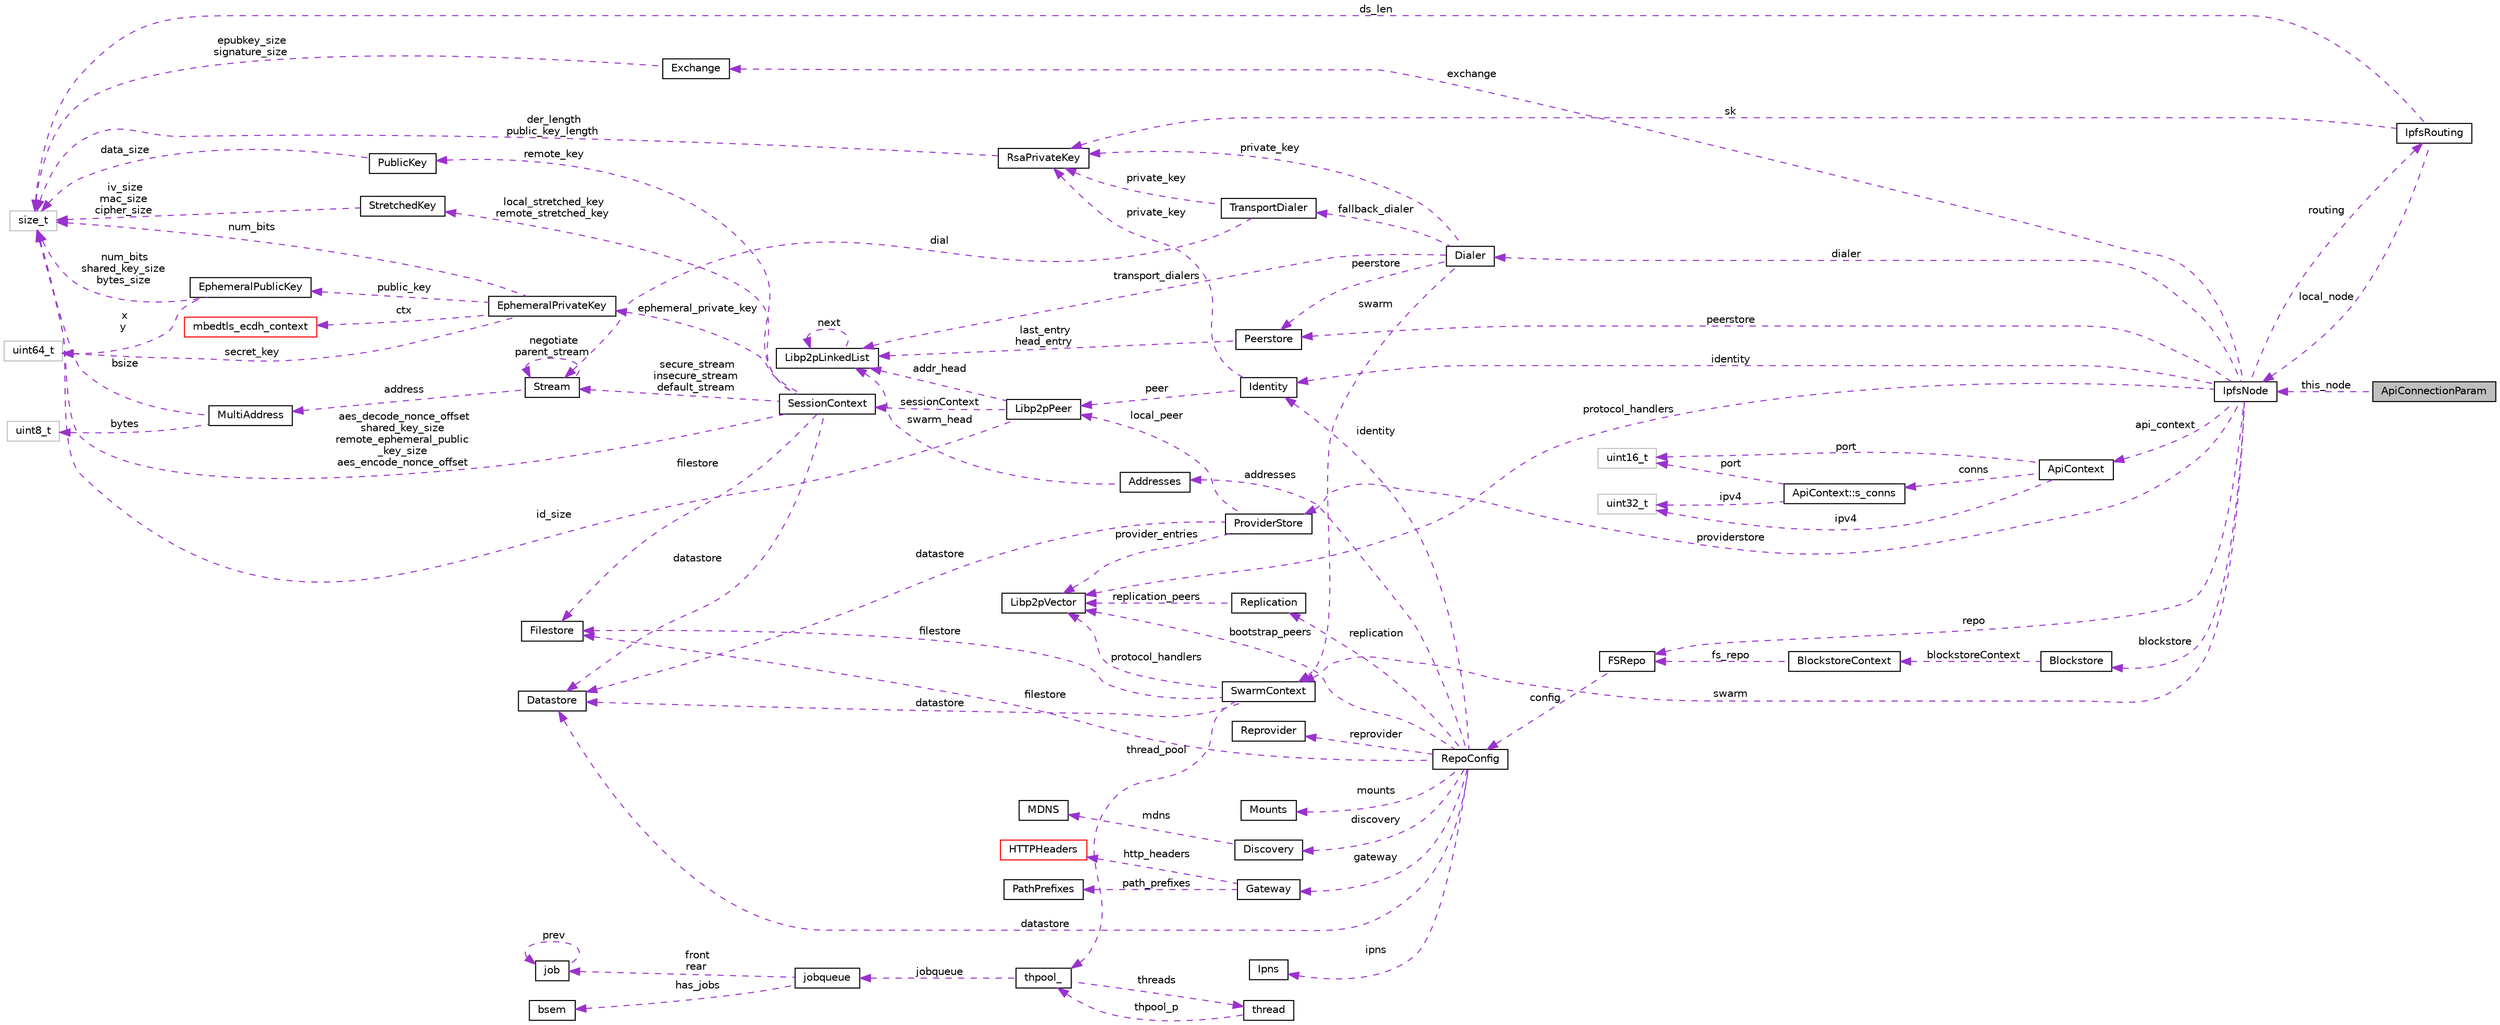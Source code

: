 digraph "ApiConnectionParam"
{
  edge [fontname="Helvetica",fontsize="10",labelfontname="Helvetica",labelfontsize="10"];
  node [fontname="Helvetica",fontsize="10",shape=record];
  rankdir="LR";
  Node1 [label="ApiConnectionParam",height=0.2,width=0.4,color="black", fillcolor="grey75", style="filled", fontcolor="black"];
  Node2 -> Node1 [dir="back",color="darkorchid3",fontsize="10",style="dashed",label=" this_node" ,fontname="Helvetica"];
  Node2 [label="IpfsNode",height=0.2,width=0.4,color="black", fillcolor="white", style="filled",URL="$struct_ipfs_node.html"];
  Node3 -> Node2 [dir="back",color="darkorchid3",fontsize="10",style="dashed",label=" protocol_handlers" ,fontname="Helvetica"];
  Node3 [label="Libp2pVector",height=0.2,width=0.4,color="black", fillcolor="white", style="filled",URL="$struct_libp2p_vector.html"];
  Node4 -> Node2 [dir="back",color="darkorchid3",fontsize="10",style="dashed",label=" identity" ,fontname="Helvetica"];
  Node4 [label="Identity",height=0.2,width=0.4,color="black", fillcolor="white", style="filled",URL="$struct_identity.html"];
  Node5 -> Node4 [dir="back",color="darkorchid3",fontsize="10",style="dashed",label=" peer" ,fontname="Helvetica"];
  Node5 [label="Libp2pPeer",height=0.2,width=0.4,color="black", fillcolor="white", style="filled",URL="$struct_libp2p_peer.html"];
  Node6 -> Node5 [dir="back",color="darkorchid3",fontsize="10",style="dashed",label=" sessionContext" ,fontname="Helvetica"];
  Node6 [label="SessionContext",height=0.2,width=0.4,color="black", fillcolor="white", style="filled",URL="$struct_session_context.html"];
  Node7 -> Node6 [dir="back",color="darkorchid3",fontsize="10",style="dashed",label=" ephemeral_private_key" ,fontname="Helvetica"];
  Node7 [label="EphemeralPrivateKey",height=0.2,width=0.4,color="black", fillcolor="white", style="filled",URL="$struct_ephemeral_private_key.html"];
  Node8 -> Node7 [dir="back",color="darkorchid3",fontsize="10",style="dashed",label=" secret_key" ,fontname="Helvetica"];
  Node8 [label="uint64_t",height=0.2,width=0.4,color="grey75", fillcolor="white", style="filled"];
  Node9 -> Node7 [dir="back",color="darkorchid3",fontsize="10",style="dashed",label=" public_key" ,fontname="Helvetica"];
  Node9 [label="EphemeralPublicKey",height=0.2,width=0.4,color="black", fillcolor="white", style="filled",URL="$struct_ephemeral_public_key.html"];
  Node8 -> Node9 [dir="back",color="darkorchid3",fontsize="10",style="dashed",label=" x\ny" ,fontname="Helvetica"];
  Node10 -> Node9 [dir="back",color="darkorchid3",fontsize="10",style="dashed",label=" num_bits\nshared_key_size\nbytes_size" ,fontname="Helvetica"];
  Node10 [label="size_t",height=0.2,width=0.4,color="grey75", fillcolor="white", style="filled"];
  Node10 -> Node7 [dir="back",color="darkorchid3",fontsize="10",style="dashed",label=" num_bits" ,fontname="Helvetica"];
  Node11 -> Node7 [dir="back",color="darkorchid3",fontsize="10",style="dashed",label=" ctx" ,fontname="Helvetica"];
  Node11 [label="mbedtls_ecdh_context",height=0.2,width=0.4,color="red", fillcolor="white", style="filled",URL="$structmbedtls__ecdh__context.html",tooltip="ECDH context structure. "];
  Node16 -> Node6 [dir="back",color="darkorchid3",fontsize="10",style="dashed",label=" local_stretched_key\nremote_stretched_key" ,fontname="Helvetica"];
  Node16 [label="StretchedKey",height=0.2,width=0.4,color="black", fillcolor="white", style="filled",URL="$struct_stretched_key.html"];
  Node10 -> Node16 [dir="back",color="darkorchid3",fontsize="10",style="dashed",label=" iv_size\nmac_size\ncipher_size" ,fontname="Helvetica"];
  Node17 -> Node6 [dir="back",color="darkorchid3",fontsize="10",style="dashed",label=" remote_key" ,fontname="Helvetica"];
  Node17 [label="PublicKey",height=0.2,width=0.4,color="black", fillcolor="white", style="filled",URL="$struct_public_key.html"];
  Node10 -> Node17 [dir="back",color="darkorchid3",fontsize="10",style="dashed",label=" data_size" ,fontname="Helvetica"];
  Node18 -> Node6 [dir="back",color="darkorchid3",fontsize="10",style="dashed",label=" filestore" ,fontname="Helvetica"];
  Node18 [label="Filestore",height=0.2,width=0.4,color="black", fillcolor="white", style="filled",URL="$struct_filestore.html"];
  Node10 -> Node6 [dir="back",color="darkorchid3",fontsize="10",style="dashed",label=" aes_decode_nonce_offset\nshared_key_size\nremote_ephemeral_public\l_key_size\naes_encode_nonce_offset" ,fontname="Helvetica"];
  Node19 -> Node6 [dir="back",color="darkorchid3",fontsize="10",style="dashed",label=" datastore" ,fontname="Helvetica"];
  Node19 [label="Datastore",height=0.2,width=0.4,color="black", fillcolor="white", style="filled",URL="$struct_datastore.html"];
  Node20 -> Node6 [dir="back",color="darkorchid3",fontsize="10",style="dashed",label=" secure_stream\ninsecure_stream\ndefault_stream" ,fontname="Helvetica"];
  Node20 [label="Stream",height=0.2,width=0.4,color="black", fillcolor="white", style="filled",URL="$struct_stream.html"];
  Node21 -> Node20 [dir="back",color="darkorchid3",fontsize="10",style="dashed",label=" address" ,fontname="Helvetica"];
  Node21 [label="MultiAddress",height=0.2,width=0.4,color="black", fillcolor="white", style="filled",URL="$struct_multi_address.html"];
  Node22 -> Node21 [dir="back",color="darkorchid3",fontsize="10",style="dashed",label=" bytes" ,fontname="Helvetica"];
  Node22 [label="uint8_t",height=0.2,width=0.4,color="grey75", fillcolor="white", style="filled"];
  Node10 -> Node21 [dir="back",color="darkorchid3",fontsize="10",style="dashed",label=" bsize" ,fontname="Helvetica"];
  Node20 -> Node20 [dir="back",color="darkorchid3",fontsize="10",style="dashed",label=" negotiate\nparent_stream" ,fontname="Helvetica"];
  Node23 -> Node5 [dir="back",color="darkorchid3",fontsize="10",style="dashed",label=" addr_head" ,fontname="Helvetica"];
  Node23 [label="Libp2pLinkedList",height=0.2,width=0.4,color="black", fillcolor="white", style="filled",URL="$struct_libp2p_linked_list.html"];
  Node23 -> Node23 [dir="back",color="darkorchid3",fontsize="10",style="dashed",label=" next" ,fontname="Helvetica"];
  Node10 -> Node5 [dir="back",color="darkorchid3",fontsize="10",style="dashed",label=" id_size" ,fontname="Helvetica"];
  Node24 -> Node4 [dir="back",color="darkorchid3",fontsize="10",style="dashed",label=" private_key" ,fontname="Helvetica"];
  Node24 [label="RsaPrivateKey",height=0.2,width=0.4,color="black", fillcolor="white", style="filled",URL="$struct_rsa_private_key.html"];
  Node10 -> Node24 [dir="back",color="darkorchid3",fontsize="10",style="dashed",label=" der_length\npublic_key_length" ,fontname="Helvetica"];
  Node25 -> Node2 [dir="back",color="darkorchid3",fontsize="10",style="dashed",label=" routing" ,fontname="Helvetica"];
  Node25 [label="IpfsRouting",height=0.2,width=0.4,color="black", fillcolor="white", style="filled",URL="$struct_ipfs_routing.html"];
  Node2 -> Node25 [dir="back",color="darkorchid3",fontsize="10",style="dashed",label=" local_node" ,fontname="Helvetica"];
  Node24 -> Node25 [dir="back",color="darkorchid3",fontsize="10",style="dashed",label=" sk" ,fontname="Helvetica"];
  Node10 -> Node25 [dir="back",color="darkorchid3",fontsize="10",style="dashed",label=" ds_len" ,fontname="Helvetica"];
  Node26 -> Node2 [dir="back",color="darkorchid3",fontsize="10",style="dashed",label=" providerstore" ,fontname="Helvetica"];
  Node26 [label="ProviderStore",height=0.2,width=0.4,color="black", fillcolor="white", style="filled",URL="$struct_provider_store.html"];
  Node3 -> Node26 [dir="back",color="darkorchid3",fontsize="10",style="dashed",label=" provider_entries" ,fontname="Helvetica"];
  Node5 -> Node26 [dir="back",color="darkorchid3",fontsize="10",style="dashed",label=" local_peer" ,fontname="Helvetica"];
  Node19 -> Node26 [dir="back",color="darkorchid3",fontsize="10",style="dashed",label=" datastore" ,fontname="Helvetica"];
  Node27 -> Node2 [dir="back",color="darkorchid3",fontsize="10",style="dashed",label=" dialer" ,fontname="Helvetica"];
  Node27 [label="Dialer",height=0.2,width=0.4,color="black", fillcolor="white", style="filled",URL="$struct_dialer.html"];
  Node28 -> Node27 [dir="back",color="darkorchid3",fontsize="10",style="dashed",label=" fallback_dialer" ,fontname="Helvetica"];
  Node28 [label="TransportDialer",height=0.2,width=0.4,color="black", fillcolor="white", style="filled",URL="$struct_transport_dialer.html"];
  Node24 -> Node28 [dir="back",color="darkorchid3",fontsize="10",style="dashed",label=" private_key" ,fontname="Helvetica"];
  Node20 -> Node28 [dir="back",color="darkorchid3",fontsize="10",style="dashed",label=" dial" ,fontname="Helvetica"];
  Node23 -> Node27 [dir="back",color="darkorchid3",fontsize="10",style="dashed",label=" transport_dialers" ,fontname="Helvetica"];
  Node24 -> Node27 [dir="back",color="darkorchid3",fontsize="10",style="dashed",label=" private_key" ,fontname="Helvetica"];
  Node29 -> Node27 [dir="back",color="darkorchid3",fontsize="10",style="dashed",label=" swarm" ,fontname="Helvetica"];
  Node29 [label="SwarmContext",height=0.2,width=0.4,color="black", fillcolor="white", style="filled",URL="$struct_swarm_context.html"];
  Node3 -> Node29 [dir="back",color="darkorchid3",fontsize="10",style="dashed",label=" protocol_handlers" ,fontname="Helvetica"];
  Node18 -> Node29 [dir="back",color="darkorchid3",fontsize="10",style="dashed",label=" filestore" ,fontname="Helvetica"];
  Node30 -> Node29 [dir="back",color="darkorchid3",fontsize="10",style="dashed",label=" thread_pool" ,fontname="Helvetica"];
  Node30 [label="thpool_",height=0.2,width=0.4,color="black", fillcolor="white", style="filled",URL="$structthpool__.html"];
  Node31 -> Node30 [dir="back",color="darkorchid3",fontsize="10",style="dashed",label=" threads" ,fontname="Helvetica"];
  Node31 [label="thread",height=0.2,width=0.4,color="black", fillcolor="white", style="filled",URL="$structthread.html"];
  Node30 -> Node31 [dir="back",color="darkorchid3",fontsize="10",style="dashed",label=" thpool_p" ,fontname="Helvetica"];
  Node32 -> Node30 [dir="back",color="darkorchid3",fontsize="10",style="dashed",label=" jobqueue" ,fontname="Helvetica"];
  Node32 [label="jobqueue",height=0.2,width=0.4,color="black", fillcolor="white", style="filled",URL="$structjobqueue.html"];
  Node33 -> Node32 [dir="back",color="darkorchid3",fontsize="10",style="dashed",label=" has_jobs" ,fontname="Helvetica"];
  Node33 [label="bsem",height=0.2,width=0.4,color="black", fillcolor="white", style="filled",URL="$structbsem.html"];
  Node34 -> Node32 [dir="back",color="darkorchid3",fontsize="10",style="dashed",label=" front\nrear" ,fontname="Helvetica"];
  Node34 [label="job",height=0.2,width=0.4,color="black", fillcolor="white", style="filled",URL="$structjob.html"];
  Node34 -> Node34 [dir="back",color="darkorchid3",fontsize="10",style="dashed",label=" prev" ,fontname="Helvetica"];
  Node19 -> Node29 [dir="back",color="darkorchid3",fontsize="10",style="dashed",label=" datastore" ,fontname="Helvetica"];
  Node35 -> Node27 [dir="back",color="darkorchid3",fontsize="10",style="dashed",label=" peerstore" ,fontname="Helvetica"];
  Node35 [label="Peerstore",height=0.2,width=0.4,color="black", fillcolor="white", style="filled",URL="$struct_peerstore.html"];
  Node23 -> Node35 [dir="back",color="darkorchid3",fontsize="10",style="dashed",label=" last_entry\nhead_entry" ,fontname="Helvetica"];
  Node36 -> Node2 [dir="back",color="darkorchid3",fontsize="10",style="dashed",label=" repo" ,fontname="Helvetica"];
  Node36 [label="FSRepo",height=0.2,width=0.4,color="black", fillcolor="white", style="filled",URL="$struct_f_s_repo.html"];
  Node37 -> Node36 [dir="back",color="darkorchid3",fontsize="10",style="dashed",label=" config" ,fontname="Helvetica"];
  Node37 [label="RepoConfig",height=0.2,width=0.4,color="black", fillcolor="white", style="filled",URL="$struct_repo_config.html"];
  Node3 -> Node37 [dir="back",color="darkorchid3",fontsize="10",style="dashed",label=" bootstrap_peers" ,fontname="Helvetica"];
  Node4 -> Node37 [dir="back",color="darkorchid3",fontsize="10",style="dashed",label=" identity" ,fontname="Helvetica"];
  Node38 -> Node37 [dir="back",color="darkorchid3",fontsize="10",style="dashed",label=" reprovider" ,fontname="Helvetica"];
  Node38 [label="Reprovider",height=0.2,width=0.4,color="black", fillcolor="white", style="filled",URL="$struct_reprovider.html"];
  Node39 -> Node37 [dir="back",color="darkorchid3",fontsize="10",style="dashed",label=" discovery" ,fontname="Helvetica"];
  Node39 [label="Discovery",height=0.2,width=0.4,color="black", fillcolor="white", style="filled",URL="$struct_discovery.html"];
  Node40 -> Node39 [dir="back",color="darkorchid3",fontsize="10",style="dashed",label=" mdns" ,fontname="Helvetica"];
  Node40 [label="MDNS",height=0.2,width=0.4,color="black", fillcolor="white", style="filled",URL="$struct_m_d_n_s.html"];
  Node41 -> Node37 [dir="back",color="darkorchid3",fontsize="10",style="dashed",label=" mounts" ,fontname="Helvetica"];
  Node41 [label="Mounts",height=0.2,width=0.4,color="black", fillcolor="white", style="filled",URL="$struct_mounts.html"];
  Node42 -> Node37 [dir="back",color="darkorchid3",fontsize="10",style="dashed",label=" ipns" ,fontname="Helvetica"];
  Node42 [label="Ipns",height=0.2,width=0.4,color="black", fillcolor="white", style="filled",URL="$struct_ipns.html"];
  Node18 -> Node37 [dir="back",color="darkorchid3",fontsize="10",style="dashed",label=" filestore" ,fontname="Helvetica"];
  Node43 -> Node37 [dir="back",color="darkorchid3",fontsize="10",style="dashed",label=" addresses" ,fontname="Helvetica"];
  Node43 [label="Addresses",height=0.2,width=0.4,color="black", fillcolor="white", style="filled",URL="$struct_addresses.html"];
  Node23 -> Node43 [dir="back",color="darkorchid3",fontsize="10",style="dashed",label=" swarm_head" ,fontname="Helvetica"];
  Node44 -> Node37 [dir="back",color="darkorchid3",fontsize="10",style="dashed",label=" replication" ,fontname="Helvetica"];
  Node44 [label="Replication",height=0.2,width=0.4,color="black", fillcolor="white", style="filled",URL="$struct_replication.html"];
  Node3 -> Node44 [dir="back",color="darkorchid3",fontsize="10",style="dashed",label=" replication_peers" ,fontname="Helvetica"];
  Node45 -> Node37 [dir="back",color="darkorchid3",fontsize="10",style="dashed",label=" gateway" ,fontname="Helvetica"];
  Node45 [label="Gateway",height=0.2,width=0.4,color="black", fillcolor="white", style="filled",URL="$struct_gateway.html"];
  Node46 -> Node45 [dir="back",color="darkorchid3",fontsize="10",style="dashed",label=" http_headers" ,fontname="Helvetica"];
  Node46 [label="HTTPHeaders",height=0.2,width=0.4,color="red", fillcolor="white", style="filled",URL="$struct_h_t_t_p_headers.html"];
  Node48 -> Node45 [dir="back",color="darkorchid3",fontsize="10",style="dashed",label=" path_prefixes" ,fontname="Helvetica"];
  Node48 [label="PathPrefixes",height=0.2,width=0.4,color="black", fillcolor="white", style="filled",URL="$struct_path_prefixes.html"];
  Node19 -> Node37 [dir="back",color="darkorchid3",fontsize="10",style="dashed",label=" datastore" ,fontname="Helvetica"];
  Node29 -> Node2 [dir="back",color="darkorchid3",fontsize="10",style="dashed",label=" swarm" ,fontname="Helvetica"];
  Node49 -> Node2 [dir="back",color="darkorchid3",fontsize="10",style="dashed",label=" api_context" ,fontname="Helvetica"];
  Node49 [label="ApiContext",height=0.2,width=0.4,color="black", fillcolor="white", style="filled",URL="$struct_api_context.html"];
  Node15 -> Node49 [dir="back",color="darkorchid3",fontsize="10",style="dashed",label=" ipv4" ,fontname="Helvetica"];
  Node15 [label="uint32_t",height=0.2,width=0.4,color="grey75", fillcolor="white", style="filled"];
  Node50 -> Node49 [dir="back",color="darkorchid3",fontsize="10",style="dashed",label=" port" ,fontname="Helvetica"];
  Node50 [label="uint16_t",height=0.2,width=0.4,color="grey75", fillcolor="white", style="filled"];
  Node51 -> Node49 [dir="back",color="darkorchid3",fontsize="10",style="dashed",label=" conns" ,fontname="Helvetica"];
  Node51 [label="ApiContext::s_conns",height=0.2,width=0.4,color="black", fillcolor="white", style="filled",URL="$struct_api_context_1_1s__conns.html"];
  Node15 -> Node51 [dir="back",color="darkorchid3",fontsize="10",style="dashed",label=" ipv4" ,fontname="Helvetica"];
  Node50 -> Node51 [dir="back",color="darkorchid3",fontsize="10",style="dashed",label=" port" ,fontname="Helvetica"];
  Node52 -> Node2 [dir="back",color="darkorchid3",fontsize="10",style="dashed",label=" exchange" ,fontname="Helvetica"];
  Node52 [label="Exchange",height=0.2,width=0.4,color="black", fillcolor="white", style="filled",URL="$struct_exchange.html"];
  Node10 -> Node52 [dir="back",color="darkorchid3",fontsize="10",style="dashed",label=" epubkey_size\nsignature_size" ,fontname="Helvetica"];
  Node53 -> Node2 [dir="back",color="darkorchid3",fontsize="10",style="dashed",label=" blockstore" ,fontname="Helvetica"];
  Node53 [label="Blockstore",height=0.2,width=0.4,color="black", fillcolor="white", style="filled",URL="$struct_blockstore.html"];
  Node54 -> Node53 [dir="back",color="darkorchid3",fontsize="10",style="dashed",label=" blockstoreContext" ,fontname="Helvetica"];
  Node54 [label="BlockstoreContext",height=0.2,width=0.4,color="black", fillcolor="white", style="filled",URL="$struct_blockstore_context.html"];
  Node36 -> Node54 [dir="back",color="darkorchid3",fontsize="10",style="dashed",label=" fs_repo" ,fontname="Helvetica"];
  Node35 -> Node2 [dir="back",color="darkorchid3",fontsize="10",style="dashed",label=" peerstore" ,fontname="Helvetica"];
}
